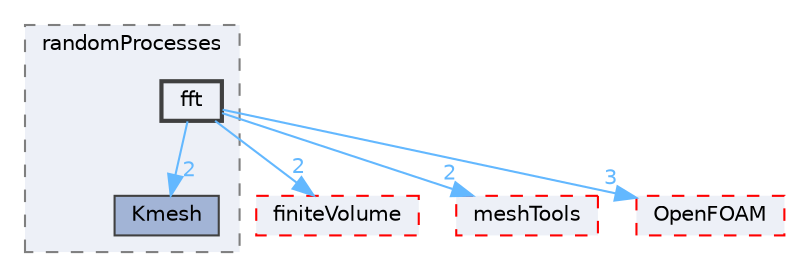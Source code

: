 digraph "src/randomProcesses/fft"
{
 // LATEX_PDF_SIZE
  bgcolor="transparent";
  edge [fontname=Helvetica,fontsize=10,labelfontname=Helvetica,labelfontsize=10];
  node [fontname=Helvetica,fontsize=10,shape=box,height=0.2,width=0.4];
  compound=true
  subgraph clusterdir_6992af9b03f6fc22ea45caf98ff89caa {
    graph [ bgcolor="#edf0f7", pencolor="grey50", label="randomProcesses", fontname=Helvetica,fontsize=10 style="filled,dashed", URL="dir_6992af9b03f6fc22ea45caf98ff89caa.html",tooltip=""]
  dir_06b4c5f3b0aa25deb28800f5c422a252 [label="Kmesh", fillcolor="#a2b4d6", color="grey25", style="filled", URL="dir_06b4c5f3b0aa25deb28800f5c422a252.html",tooltip=""];
  dir_afc6b950f4df59744860d38e9c4c8c41 [label="fft", fillcolor="#edf0f7", color="grey25", style="filled,bold", URL="dir_afc6b950f4df59744860d38e9c4c8c41.html",tooltip=""];
  }
  dir_9bd15774b555cf7259a6fa18f99fe99b [label="finiteVolume", fillcolor="#edf0f7", color="red", style="filled,dashed", URL="dir_9bd15774b555cf7259a6fa18f99fe99b.html",tooltip=""];
  dir_ae30ad0bef50cf391b24c614251bb9fd [label="meshTools", fillcolor="#edf0f7", color="red", style="filled,dashed", URL="dir_ae30ad0bef50cf391b24c614251bb9fd.html",tooltip=""];
  dir_c5473ff19b20e6ec4dfe5c310b3778a8 [label="OpenFOAM", fillcolor="#edf0f7", color="red", style="filled,dashed", URL="dir_c5473ff19b20e6ec4dfe5c310b3778a8.html",tooltip=""];
  dir_afc6b950f4df59744860d38e9c4c8c41->dir_06b4c5f3b0aa25deb28800f5c422a252 [headlabel="2", labeldistance=1.5 headhref="dir_001316_002039.html" href="dir_001316_002039.html" color="steelblue1" fontcolor="steelblue1"];
  dir_afc6b950f4df59744860d38e9c4c8c41->dir_9bd15774b555cf7259a6fa18f99fe99b [headlabel="2", labeldistance=1.5 headhref="dir_001316_001387.html" href="dir_001316_001387.html" color="steelblue1" fontcolor="steelblue1"];
  dir_afc6b950f4df59744860d38e9c4c8c41->dir_ae30ad0bef50cf391b24c614251bb9fd [headlabel="2", labeldistance=1.5 headhref="dir_001316_002382.html" href="dir_001316_002382.html" color="steelblue1" fontcolor="steelblue1"];
  dir_afc6b950f4df59744860d38e9c4c8c41->dir_c5473ff19b20e6ec4dfe5c310b3778a8 [headlabel="3", labeldistance=1.5 headhref="dir_001316_002695.html" href="dir_001316_002695.html" color="steelblue1" fontcolor="steelblue1"];
}
